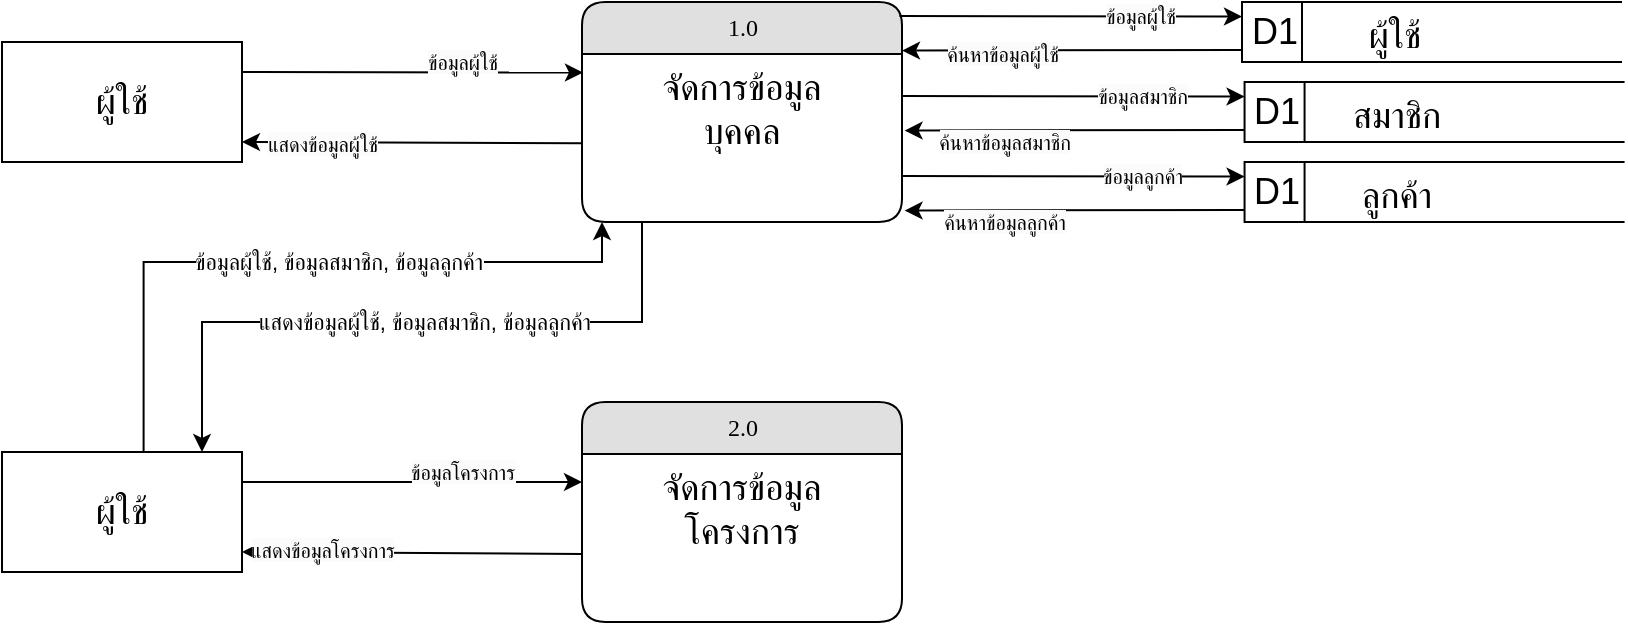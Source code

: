 <mxfile version="25.0.1">
  <diagram name="Page-1" id="b520641d-4fe3-3701-9064-5fc419738815">
    <mxGraphModel dx="2016" dy="387" grid="1" gridSize="10" guides="1" tooltips="1" connect="1" arrows="1" fold="1" page="1" pageScale="1" pageWidth="1100" pageHeight="850" background="none" math="0" shadow="0">
      <root>
        <mxCell id="0" />
        <mxCell id="1" parent="0" />
        <mxCell id="21ea969265ad0168-14" value="1.0" style="swimlane;html=1;fontStyle=0;childLayout=stackLayout;horizontal=1;startSize=26;fillColor=#e0e0e0;horizontalStack=0;resizeParent=1;resizeLast=0;collapsible=1;marginBottom=0;swimlaneFillColor=#ffffff;align=center;rounded=1;shadow=0;comic=0;labelBackgroundColor=none;strokeWidth=1;fontFamily=Verdana;fontSize=12" parent="1" vertex="1">
          <mxGeometry x="-70" y="200" width="160" height="110" as="geometry" />
        </mxCell>
        <mxCell id="21ea969265ad0168-15" value="&lt;span style=&quot;font-size: 18px;&quot;&gt;จัดการข้อมูล&lt;/span&gt;&lt;div&gt;&lt;span style=&quot;font-size: 18px;&quot;&gt;บุคคล&lt;/span&gt;&lt;/div&gt;" style="text;html=1;strokeColor=none;fillColor=none;spacingLeft=4;spacingRight=4;whiteSpace=wrap;overflow=hidden;rotatable=0;points=[[0,0.5],[1,0.5]];portConstraint=eastwest;align=center;" parent="21ea969265ad0168-14" vertex="1">
          <mxGeometry y="26" width="160" height="54" as="geometry" />
        </mxCell>
        <mxCell id="J-rECzXJLJKtCDADrSuw-3" value="&lt;span style=&quot;font-size: 18px; text-wrap-mode: nowrap;&quot;&gt;ผู้ใช้&lt;/span&gt;" style="rounded=0;whiteSpace=wrap;html=1;" vertex="1" parent="1">
          <mxGeometry x="-360" y="220" width="120" height="60" as="geometry" />
        </mxCell>
        <mxCell id="J-rECzXJLJKtCDADrSuw-29" value="2.0" style="swimlane;html=1;fontStyle=0;childLayout=stackLayout;horizontal=1;startSize=26;fillColor=#e0e0e0;horizontalStack=0;resizeParent=1;resizeLast=0;collapsible=1;marginBottom=0;swimlaneFillColor=#ffffff;align=center;rounded=1;shadow=0;comic=0;labelBackgroundColor=none;strokeWidth=1;fontFamily=Verdana;fontSize=12" vertex="1" parent="1">
          <mxGeometry x="-70" y="400" width="160" height="110" as="geometry" />
        </mxCell>
        <mxCell id="J-rECzXJLJKtCDADrSuw-30" value="&lt;span style=&quot;font-size: 18px;&quot;&gt;จัดการข้อมูล&lt;/span&gt;&lt;div&gt;&lt;span style=&quot;font-size: 18px;&quot;&gt;โครงการ&lt;/span&gt;&lt;/div&gt;" style="text;html=1;strokeColor=none;fillColor=none;spacingLeft=4;spacingRight=4;whiteSpace=wrap;overflow=hidden;rotatable=0;points=[[0,0.5],[1,0.5]];portConstraint=eastwest;align=center;" vertex="1" parent="J-rECzXJLJKtCDADrSuw-29">
          <mxGeometry y="26" width="160" height="54" as="geometry" />
        </mxCell>
        <mxCell id="J-rECzXJLJKtCDADrSuw-31" value="" style="endArrow=classic;html=1;rounded=0;exitX=1;exitY=0.25;exitDx=0;exitDy=0;entryX=0.003;entryY=0.172;entryDx=0;entryDy=0;entryPerimeter=0;" edge="1" parent="1" source="J-rECzXJLJKtCDADrSuw-3" target="21ea969265ad0168-15">
          <mxGeometry width="50" height="50" relative="1" as="geometry">
            <mxPoint x="-260" y="230" as="sourcePoint" />
            <mxPoint x="-66.48" y="232.404" as="targetPoint" />
            <Array as="points" />
          </mxGeometry>
        </mxCell>
        <mxCell id="J-rECzXJLJKtCDADrSuw-40" value="&lt;span style=&quot;text-wrap-mode: wrap; background-color: rgb(251, 251, 251);&quot;&gt;&lt;font style=&quot;font-size: 10px;&quot;&gt;ข้อมูลผู้ใช้&lt;/font&gt;&lt;/span&gt;" style="edgeLabel;html=1;align=center;verticalAlign=middle;resizable=0;points=[];rotation=0;" vertex="1" connectable="0" parent="J-rECzXJLJKtCDADrSuw-31">
          <mxGeometry x="-0.064" y="2" relative="1" as="geometry">
            <mxPoint x="30" y="-3" as="offset" />
          </mxGeometry>
        </mxCell>
        <mxCell id="J-rECzXJLJKtCDADrSuw-32" value="" style="endArrow=classic;html=1;rounded=0;exitX=-0.003;exitY=0.826;exitDx=0;exitDy=0;entryX=1;entryY=0.833;entryDx=0;entryDy=0;entryPerimeter=0;exitPerimeter=0;" edge="1" parent="1" source="21ea969265ad0168-15" target="J-rECzXJLJKtCDADrSuw-3">
          <mxGeometry width="50" height="50" relative="1" as="geometry">
            <mxPoint x="-70" y="262" as="sourcePoint" />
            <mxPoint x="-260" y="260" as="targetPoint" />
            <Array as="points" />
          </mxGeometry>
        </mxCell>
        <mxCell id="J-rECzXJLJKtCDADrSuw-41" value="&lt;span style=&quot;text-wrap-mode: wrap; background-color: rgb(251, 251, 251);&quot;&gt;&lt;font style=&quot;font-size: 10px;&quot;&gt;แสดงข้อมูลผู้ใช้&lt;/font&gt;&lt;/span&gt;" style="edgeLabel;html=1;align=center;verticalAlign=middle;resizable=0;points=[];" vertex="1" connectable="0" parent="J-rECzXJLJKtCDADrSuw-32">
          <mxGeometry x="0.072" y="-2" relative="1" as="geometry">
            <mxPoint x="-39" y="2" as="offset" />
          </mxGeometry>
        </mxCell>
        <mxCell id="J-rECzXJLJKtCDADrSuw-49" value="" style="group" vertex="1" connectable="0" parent="1">
          <mxGeometry x="260" y="200" width="190" height="30" as="geometry" />
        </mxCell>
        <mxCell id="J-rECzXJLJKtCDADrSuw-50" value="&lt;font style=&quot;font-size: 18px;&quot;&gt;D1&lt;/font&gt;" style="html=1;dashed=0;whiteSpace=wrap;shape=mxgraph.dfd.dataStoreID;align=left;spacingLeft=3;points=[[0,0],[0.5,0],[1,0],[0,0.5],[1,0.5],[0,1],[0.5,1],[1,1]];container=0;" vertex="1" parent="J-rECzXJLJKtCDADrSuw-49">
          <mxGeometry width="190" height="30" as="geometry" />
        </mxCell>
        <mxCell id="J-rECzXJLJKtCDADrSuw-51" value="&lt;font style=&quot;font-size: 18px; font-weight: normal;&quot;&gt;ผู้ใช้&lt;/font&gt;" style="text;strokeColor=none;fillColor=none;html=1;fontSize=24;fontStyle=1;verticalAlign=middle;align=center;container=0;" vertex="1" parent="J-rECzXJLJKtCDADrSuw-49">
          <mxGeometry x="28.5" width="95" height="30" as="geometry" />
        </mxCell>
        <mxCell id="J-rECzXJLJKtCDADrSuw-52" value="" style="endArrow=classic;html=1;rounded=0;exitX=0.992;exitY=0.389;exitDx=0;exitDy=0;exitPerimeter=0;entryX=0;entryY=0.242;entryDx=0;entryDy=0;entryPerimeter=0;" edge="1" target="J-rECzXJLJKtCDADrSuw-50" parent="1">
          <mxGeometry width="50" height="50" relative="1" as="geometry">
            <mxPoint x="88.72" y="207.006" as="sourcePoint" />
            <mxPoint x="260" y="210" as="targetPoint" />
            <Array as="points" />
          </mxGeometry>
        </mxCell>
        <mxCell id="J-rECzXJLJKtCDADrSuw-53" value="&lt;span style=&quot;text-wrap-mode: wrap; background-color: rgb(251, 251, 251);&quot;&gt;&lt;font style=&quot;font-size: 10px;&quot;&gt;ข้อมูลผู้ใช้&lt;/font&gt;&lt;/span&gt;" style="edgeLabel;html=1;align=center;verticalAlign=middle;resizable=0;points=[];rotation=0;" vertex="1" connectable="0" parent="J-rECzXJLJKtCDADrSuw-52">
          <mxGeometry x="-0.064" y="2" relative="1" as="geometry">
            <mxPoint x="40" y="2" as="offset" />
          </mxGeometry>
        </mxCell>
        <mxCell id="J-rECzXJLJKtCDADrSuw-54" value="" style="endArrow=classic;html=1;rounded=0;exitX=-0.001;exitY=0.799;exitDx=0;exitDy=0;exitPerimeter=0;entryX=1;entryY=0.709;entryDx=0;entryDy=0;entryPerimeter=0;" edge="1" source="J-rECzXJLJKtCDADrSuw-50" parent="1">
          <mxGeometry width="50" height="50" relative="1" as="geometry">
            <mxPoint x="259" y="230" as="sourcePoint" />
            <mxPoint x="90" y="224.286" as="targetPoint" />
            <Array as="points" />
          </mxGeometry>
        </mxCell>
        <mxCell id="J-rECzXJLJKtCDADrSuw-55" value="&lt;span style=&quot;text-wrap-mode: wrap; background-color: rgb(251, 251, 251);&quot;&gt;&lt;font style=&quot;font-size: 10px;&quot;&gt;ค้นหาข้อมูลผู้ใช้&lt;/font&gt;&lt;/span&gt;" style="edgeLabel;html=1;align=center;verticalAlign=middle;resizable=0;points=[];rotation=0;" vertex="1" connectable="0" parent="J-rECzXJLJKtCDADrSuw-54">
          <mxGeometry x="-0.064" y="2" relative="1" as="geometry">
            <mxPoint x="-41" as="offset" />
          </mxGeometry>
        </mxCell>
        <mxCell id="J-rECzXJLJKtCDADrSuw-90" value="" style="group" vertex="1" connectable="0" parent="1">
          <mxGeometry x="261.28" y="240" width="190" height="30" as="geometry" />
        </mxCell>
        <mxCell id="J-rECzXJLJKtCDADrSuw-91" value="&lt;font style=&quot;font-size: 18px;&quot;&gt;D1&lt;/font&gt;" style="html=1;dashed=0;whiteSpace=wrap;shape=mxgraph.dfd.dataStoreID;align=left;spacingLeft=3;points=[[0,0],[0.5,0],[1,0],[0,0.5],[1,0.5],[0,1],[0.5,1],[1,1]];container=0;" vertex="1" parent="J-rECzXJLJKtCDADrSuw-90">
          <mxGeometry width="190" height="30" as="geometry" />
        </mxCell>
        <mxCell id="J-rECzXJLJKtCDADrSuw-92" value="&lt;span style=&quot;font-size: 18px; font-weight: 400; text-wrap-mode: wrap;&quot;&gt;สมาชิก&lt;/span&gt;" style="text;strokeColor=none;fillColor=none;html=1;fontSize=24;fontStyle=1;verticalAlign=middle;align=center;container=0;" vertex="1" parent="J-rECzXJLJKtCDADrSuw-90">
          <mxGeometry x="28.5" width="95" height="30" as="geometry" />
        </mxCell>
        <mxCell id="J-rECzXJLJKtCDADrSuw-93" value="" style="endArrow=classic;html=1;rounded=0;exitX=0.992;exitY=0.389;exitDx=0;exitDy=0;exitPerimeter=0;entryX=0;entryY=0.242;entryDx=0;entryDy=0;entryPerimeter=0;" edge="1" target="J-rECzXJLJKtCDADrSuw-91" parent="1">
          <mxGeometry width="50" height="50" relative="1" as="geometry">
            <mxPoint x="90.0" y="247.006" as="sourcePoint" />
            <mxPoint x="261.28" y="250" as="targetPoint" />
            <Array as="points" />
          </mxGeometry>
        </mxCell>
        <mxCell id="J-rECzXJLJKtCDADrSuw-94" value="&lt;span style=&quot;text-wrap-mode: wrap; background-color: rgb(251, 251, 251);&quot;&gt;&lt;font style=&quot;font-size: 10px;&quot;&gt;ข้อมูลสมาชิก&lt;/font&gt;&lt;/span&gt;" style="edgeLabel;html=1;align=center;verticalAlign=middle;resizable=0;points=[];rotation=0;" vertex="1" connectable="0" parent="J-rECzXJLJKtCDADrSuw-93">
          <mxGeometry x="-0.064" y="2" relative="1" as="geometry">
            <mxPoint x="40" y="2" as="offset" />
          </mxGeometry>
        </mxCell>
        <mxCell id="J-rECzXJLJKtCDADrSuw-95" value="" style="endArrow=classic;html=1;rounded=0;exitX=-0.001;exitY=0.799;exitDx=0;exitDy=0;exitPerimeter=0;entryX=1;entryY=0.709;entryDx=0;entryDy=0;entryPerimeter=0;" edge="1" source="J-rECzXJLJKtCDADrSuw-91" parent="1">
          <mxGeometry width="50" height="50" relative="1" as="geometry">
            <mxPoint x="260.28" y="270" as="sourcePoint" />
            <mxPoint x="91.28" y="264.286" as="targetPoint" />
            <Array as="points" />
          </mxGeometry>
        </mxCell>
        <mxCell id="J-rECzXJLJKtCDADrSuw-96" value="&lt;span style=&quot;text-wrap-mode: wrap; background-color: rgb(251, 251, 251);&quot;&gt;&lt;font style=&quot;font-size: 10px;&quot;&gt;ค้นหาข้อมูลสมาชิก&lt;/font&gt;&lt;/span&gt;" style="edgeLabel;html=1;align=center;verticalAlign=middle;resizable=0;points=[];rotation=0;" vertex="1" connectable="0" parent="J-rECzXJLJKtCDADrSuw-95">
          <mxGeometry x="-0.064" y="2" relative="1" as="geometry">
            <mxPoint x="-41" y="4" as="offset" />
          </mxGeometry>
        </mxCell>
        <mxCell id="J-rECzXJLJKtCDADrSuw-97" value="" style="group" vertex="1" connectable="0" parent="1">
          <mxGeometry x="261.28" y="280" width="190" height="30" as="geometry" />
        </mxCell>
        <mxCell id="J-rECzXJLJKtCDADrSuw-98" value="&lt;font style=&quot;font-size: 18px;&quot;&gt;D1&lt;/font&gt;" style="html=1;dashed=0;whiteSpace=wrap;shape=mxgraph.dfd.dataStoreID;align=left;spacingLeft=3;points=[[0,0],[0.5,0],[1,0],[0,0.5],[1,0.5],[0,1],[0.5,1],[1,1]];container=0;" vertex="1" parent="J-rECzXJLJKtCDADrSuw-97">
          <mxGeometry width="190" height="30" as="geometry" />
        </mxCell>
        <mxCell id="J-rECzXJLJKtCDADrSuw-99" value="&lt;span style=&quot;font-size: 18px; font-weight: 400; text-wrap-mode: wrap;&quot;&gt;ลูกค้า&lt;/span&gt;" style="text;strokeColor=none;fillColor=none;html=1;fontSize=24;fontStyle=1;verticalAlign=middle;align=center;container=0;" vertex="1" parent="J-rECzXJLJKtCDADrSuw-97">
          <mxGeometry x="28.5" width="95" height="30" as="geometry" />
        </mxCell>
        <mxCell id="J-rECzXJLJKtCDADrSuw-100" value="" style="endArrow=classic;html=1;rounded=0;exitX=0.992;exitY=0.389;exitDx=0;exitDy=0;exitPerimeter=0;entryX=0;entryY=0.242;entryDx=0;entryDy=0;entryPerimeter=0;" edge="1" target="J-rECzXJLJKtCDADrSuw-98" parent="1">
          <mxGeometry width="50" height="50" relative="1" as="geometry">
            <mxPoint x="90.0" y="287.006" as="sourcePoint" />
            <mxPoint x="261.28" y="290" as="targetPoint" />
            <Array as="points" />
          </mxGeometry>
        </mxCell>
        <mxCell id="J-rECzXJLJKtCDADrSuw-101" value="&lt;span style=&quot;text-wrap-mode: wrap; background-color: rgb(251, 251, 251);&quot;&gt;&lt;font style=&quot;font-size: 10px;&quot;&gt;ข้อมูลลูกค้า&lt;/font&gt;&lt;/span&gt;" style="edgeLabel;html=1;align=center;verticalAlign=middle;resizable=0;points=[];rotation=0;" vertex="1" connectable="0" parent="J-rECzXJLJKtCDADrSuw-100">
          <mxGeometry x="-0.064" y="2" relative="1" as="geometry">
            <mxPoint x="40" y="2" as="offset" />
          </mxGeometry>
        </mxCell>
        <mxCell id="J-rECzXJLJKtCDADrSuw-102" value="" style="endArrow=classic;html=1;rounded=0;exitX=-0.001;exitY=0.799;exitDx=0;exitDy=0;exitPerimeter=0;entryX=1;entryY=0.709;entryDx=0;entryDy=0;entryPerimeter=0;" edge="1" source="J-rECzXJLJKtCDADrSuw-98" parent="1">
          <mxGeometry width="50" height="50" relative="1" as="geometry">
            <mxPoint x="260.28" y="310" as="sourcePoint" />
            <mxPoint x="91.28" y="304.286" as="targetPoint" />
            <Array as="points" />
          </mxGeometry>
        </mxCell>
        <mxCell id="J-rECzXJLJKtCDADrSuw-103" value="&lt;span style=&quot;text-wrap-mode: wrap; background-color: rgb(251, 251, 251);&quot;&gt;&lt;font style=&quot;font-size: 10px;&quot;&gt;ค้นหาข้อมูลลูกค้า&lt;/font&gt;&lt;/span&gt;" style="edgeLabel;html=1;align=center;verticalAlign=middle;resizable=0;points=[];rotation=0;" vertex="1" connectable="0" parent="J-rECzXJLJKtCDADrSuw-102">
          <mxGeometry x="-0.064" y="2" relative="1" as="geometry">
            <mxPoint x="-41" y="4" as="offset" />
          </mxGeometry>
        </mxCell>
        <mxCell id="J-rECzXJLJKtCDADrSuw-108" value="&lt;span style=&quot;font-size: 18px; text-wrap-mode: nowrap;&quot;&gt;ผู้ใช้&lt;/span&gt;" style="rounded=0;whiteSpace=wrap;html=1;" vertex="1" parent="1">
          <mxGeometry x="-360" y="425" width="120" height="60" as="geometry" />
        </mxCell>
        <mxCell id="J-rECzXJLJKtCDADrSuw-109" value="" style="endArrow=classic;html=1;rounded=0;exitX=1;exitY=0.25;exitDx=0;exitDy=0;entryX=0.003;entryY=0.172;entryDx=0;entryDy=0;entryPerimeter=0;" edge="1" source="J-rECzXJLJKtCDADrSuw-108" parent="1">
          <mxGeometry width="50" height="50" relative="1" as="geometry">
            <mxPoint x="-260" y="435" as="sourcePoint" />
            <mxPoint x="-70" y="440" as="targetPoint" />
            <Array as="points" />
          </mxGeometry>
        </mxCell>
        <mxCell id="J-rECzXJLJKtCDADrSuw-110" value="&lt;span style=&quot;text-wrap-mode: wrap; background-color: rgb(251, 251, 251);&quot;&gt;&lt;font style=&quot;font-size: 10px;&quot;&gt;ข้อมูลโครงการ&lt;/font&gt;&lt;/span&gt;" style="edgeLabel;html=1;align=center;verticalAlign=middle;resizable=0;points=[];rotation=0;" vertex="1" connectable="0" parent="J-rECzXJLJKtCDADrSuw-109">
          <mxGeometry x="-0.064" y="2" relative="1" as="geometry">
            <mxPoint x="30" y="-3" as="offset" />
          </mxGeometry>
        </mxCell>
        <mxCell id="J-rECzXJLJKtCDADrSuw-111" value="" style="endArrow=classic;html=1;rounded=0;exitX=-0.003;exitY=0.826;exitDx=0;exitDy=0;entryX=1;entryY=0.833;entryDx=0;entryDy=0;entryPerimeter=0;exitPerimeter=0;" edge="1" target="J-rECzXJLJKtCDADrSuw-108" parent="1">
          <mxGeometry width="50" height="50" relative="1" as="geometry">
            <mxPoint x="-70" y="476" as="sourcePoint" />
            <mxPoint x="-260" y="465" as="targetPoint" />
            <Array as="points" />
          </mxGeometry>
        </mxCell>
        <mxCell id="J-rECzXJLJKtCDADrSuw-112" value="&lt;span style=&quot;text-wrap-mode: wrap; background-color: rgb(251, 251, 251);&quot;&gt;&lt;font style=&quot;font-size: 10px;&quot;&gt;แสดงข้อมูลโครงการ&lt;/font&gt;&lt;/span&gt;&lt;div&gt;&lt;span style=&quot;text-wrap-mode: wrap; background-color: rgb(251, 251, 251);&quot;&gt;&lt;font style=&quot;font-size: 10px;&quot;&gt;&lt;br&gt;&lt;/font&gt;&lt;/span&gt;&lt;/div&gt;" style="edgeLabel;html=1;align=center;verticalAlign=middle;resizable=0;points=[];" vertex="1" connectable="0" parent="J-rECzXJLJKtCDADrSuw-111">
          <mxGeometry x="0.072" y="-2" relative="1" as="geometry">
            <mxPoint x="-39" y="7" as="offset" />
          </mxGeometry>
        </mxCell>
        <mxCell id="J-rECzXJLJKtCDADrSuw-114" value="" style="endArrow=classic;html=1;rounded=0;edgeStyle=orthogonalEdgeStyle;" edge="1" parent="1">
          <mxGeometry width="50" height="50" relative="1" as="geometry">
            <mxPoint x="-40" y="310" as="sourcePoint" />
            <mxPoint x="-260" y="425" as="targetPoint" />
            <Array as="points">
              <mxPoint x="-40" y="360" />
              <mxPoint x="-260" y="360" />
            </Array>
          </mxGeometry>
        </mxCell>
        <mxCell id="J-rECzXJLJKtCDADrSuw-117" value="แสดงข้อมูลผู้ใช้, ข้อมูลสมาชิก, ข้อมูลลูกค้า" style="edgeLabel;html=1;align=center;verticalAlign=middle;resizable=0;points=[];" vertex="1" connectable="0" parent="J-rECzXJLJKtCDADrSuw-114">
          <mxGeometry x="0.41" relative="1" as="geometry">
            <mxPoint x="77" as="offset" />
          </mxGeometry>
        </mxCell>
        <mxCell id="J-rECzXJLJKtCDADrSuw-115" value="" style="endArrow=classic;html=1;rounded=0;edgeStyle=orthogonalEdgeStyle;exitX=0.59;exitY=0.007;exitDx=0;exitDy=0;exitPerimeter=0;" edge="1" parent="1" source="J-rECzXJLJKtCDADrSuw-108">
          <mxGeometry width="50" height="50" relative="1" as="geometry">
            <mxPoint x="-290" y="420" as="sourcePoint" />
            <mxPoint x="-60" y="310" as="targetPoint" />
            <Array as="points">
              <mxPoint x="-289" y="330" />
              <mxPoint x="-60" y="330" />
            </Array>
          </mxGeometry>
        </mxCell>
        <mxCell id="J-rECzXJLJKtCDADrSuw-116" value="ข้อมูลผู้ใช้, ข้อมูลสมาชิก, ข้อมูลลูกค้า" style="edgeLabel;html=1;align=center;verticalAlign=middle;resizable=0;points=[];" vertex="1" connectable="0" parent="J-rECzXJLJKtCDADrSuw-115">
          <mxGeometry x="-0.033" relative="1" as="geometry">
            <mxPoint x="26" as="offset" />
          </mxGeometry>
        </mxCell>
      </root>
    </mxGraphModel>
  </diagram>
</mxfile>
